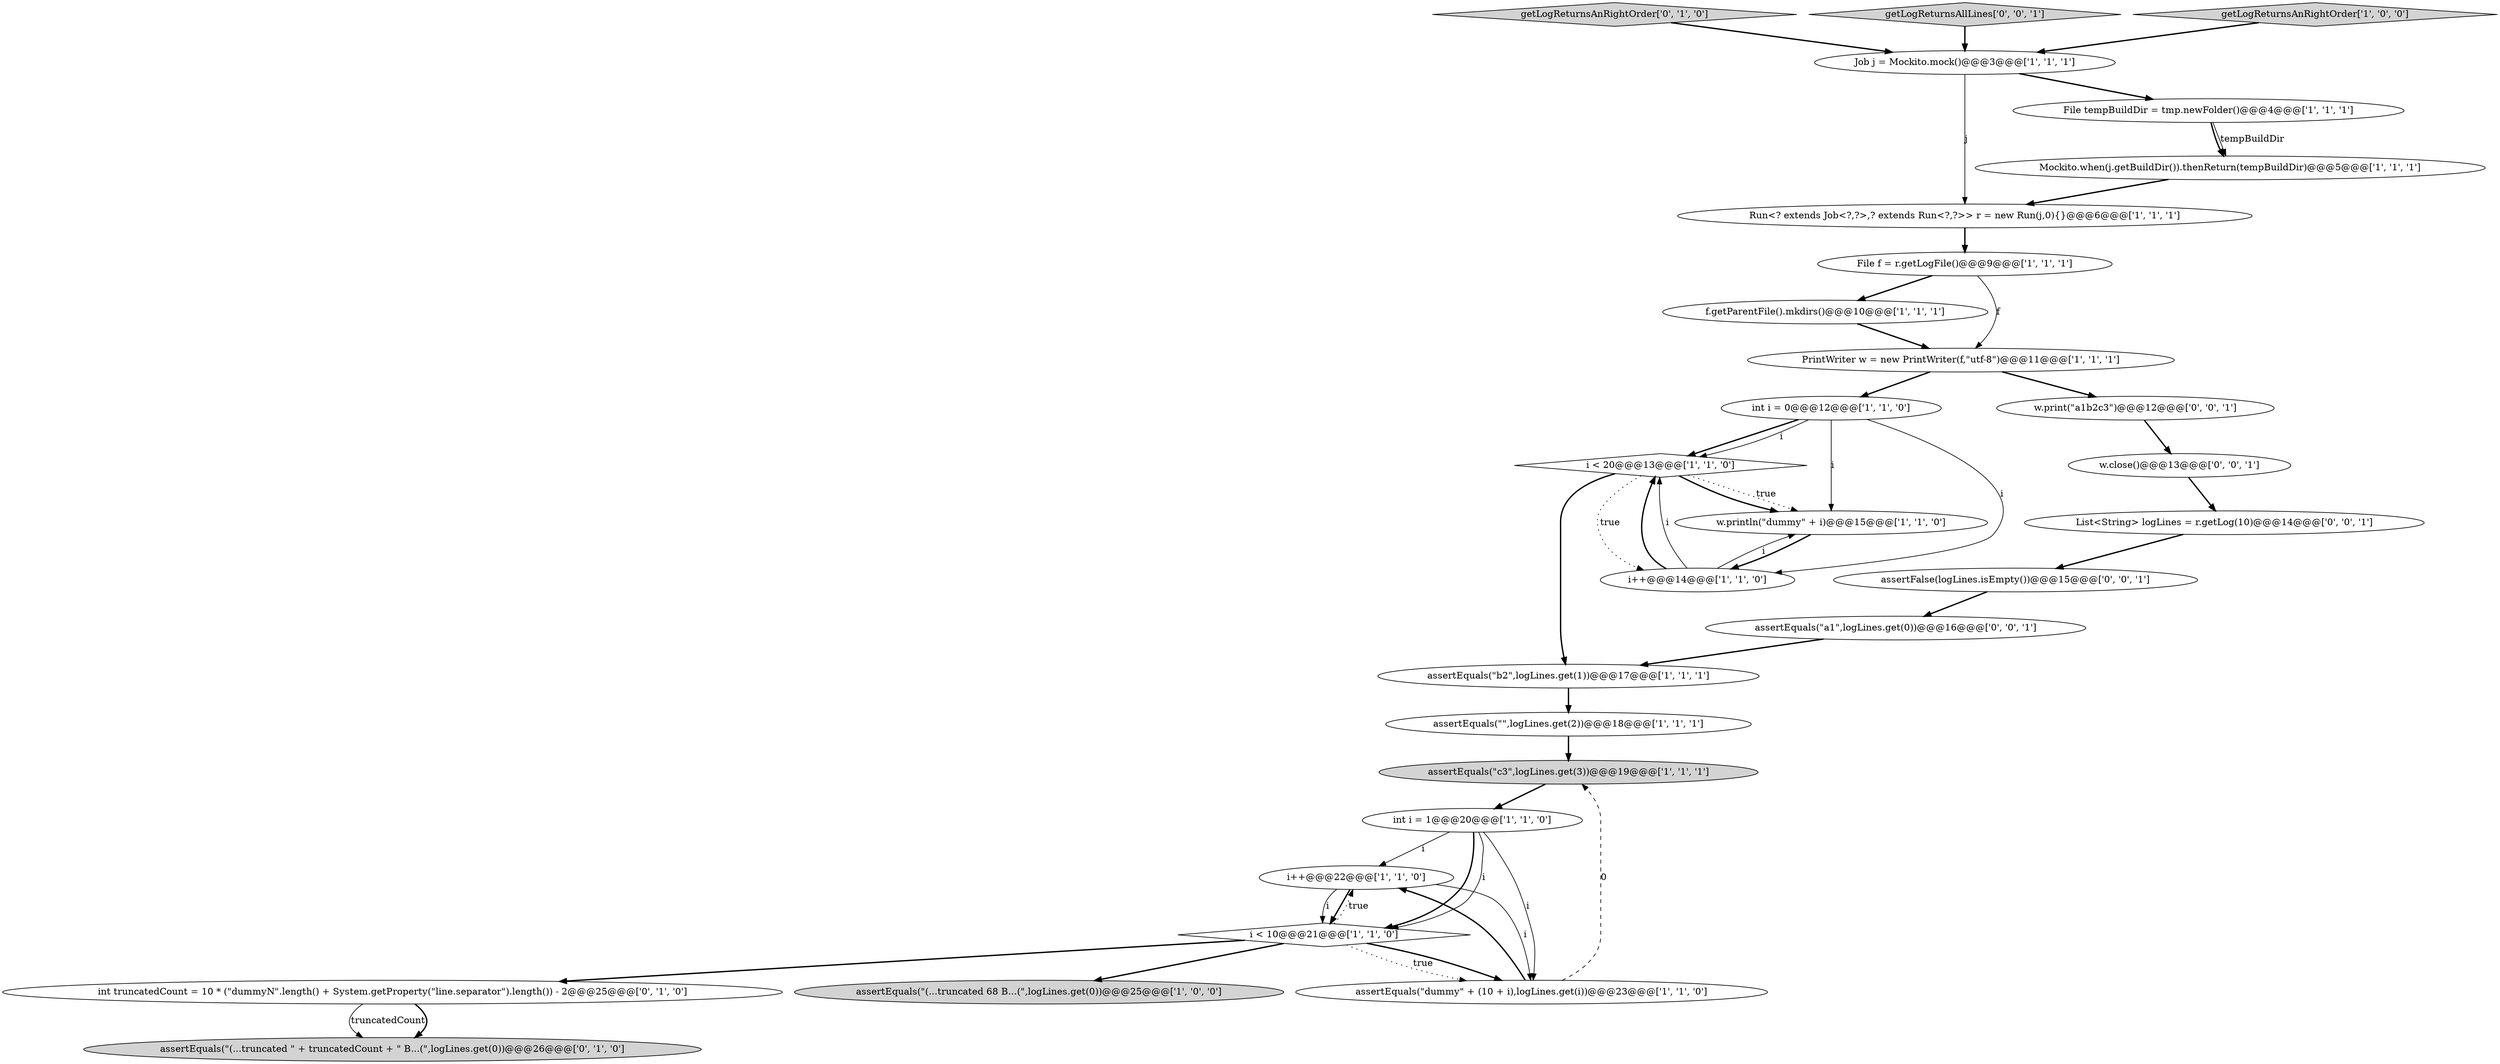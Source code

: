 digraph {
25 [style = filled, label = "List<String> logLines = r.getLog(10)@@@14@@@['0', '0', '1']", fillcolor = white, shape = ellipse image = "AAA0AAABBB3BBB"];
23 [style = filled, label = "w.print(\"a1b2c3\")@@@12@@@['0', '0', '1']", fillcolor = white, shape = ellipse image = "AAA0AAABBB3BBB"];
12 [style = filled, label = "Job j = Mockito.mock()@@@3@@@['1', '1', '1']", fillcolor = white, shape = ellipse image = "AAA0AAABBB1BBB"];
20 [style = filled, label = "assertEquals(\"(...truncated \" + truncatedCount + \" B...(\",logLines.get(0))@@@26@@@['0', '1', '0']", fillcolor = lightgray, shape = ellipse image = "AAA1AAABBB2BBB"];
9 [style = filled, label = "Mockito.when(j.getBuildDir()).thenReturn(tempBuildDir)@@@5@@@['1', '1', '1']", fillcolor = white, shape = ellipse image = "AAA0AAABBB1BBB"];
0 [style = filled, label = "Run<? extends Job<?,?>,? extends Run<?,?>> r = new Run(j,0){}@@@6@@@['1', '1', '1']", fillcolor = white, shape = ellipse image = "AAA0AAABBB1BBB"];
11 [style = filled, label = "f.getParentFile().mkdirs()@@@10@@@['1', '1', '1']", fillcolor = white, shape = ellipse image = "AAA0AAABBB1BBB"];
5 [style = filled, label = "w.println(\"dummy\" + i)@@@15@@@['1', '1', '0']", fillcolor = white, shape = ellipse image = "AAA0AAABBB1BBB"];
22 [style = filled, label = "getLogReturnsAnRightOrder['0', '1', '0']", fillcolor = lightgray, shape = diamond image = "AAA0AAABBB2BBB"];
27 [style = filled, label = "w.close()@@@13@@@['0', '0', '1']", fillcolor = white, shape = ellipse image = "AAA0AAABBB3BBB"];
17 [style = filled, label = "i++@@@22@@@['1', '1', '0']", fillcolor = white, shape = ellipse image = "AAA0AAABBB1BBB"];
28 [style = filled, label = "getLogReturnsAllLines['0', '0', '1']", fillcolor = lightgray, shape = diamond image = "AAA0AAABBB3BBB"];
2 [style = filled, label = "assertEquals(\"c3\",logLines.get(3))@@@19@@@['1', '1', '1']", fillcolor = lightgray, shape = ellipse image = "AAA0AAABBB1BBB"];
16 [style = filled, label = "i < 10@@@21@@@['1', '1', '0']", fillcolor = white, shape = diamond image = "AAA0AAABBB1BBB"];
3 [style = filled, label = "File tempBuildDir = tmp.newFolder()@@@4@@@['1', '1', '1']", fillcolor = white, shape = ellipse image = "AAA0AAABBB1BBB"];
13 [style = filled, label = "assertEquals(\"dummy\" + (10 + i),logLines.get(i))@@@23@@@['1', '1', '0']", fillcolor = white, shape = ellipse image = "AAA0AAABBB1BBB"];
10 [style = filled, label = "assertEquals(\"b2\",logLines.get(1))@@@17@@@['1', '1', '1']", fillcolor = white, shape = ellipse image = "AAA0AAABBB1BBB"];
6 [style = filled, label = "i < 20@@@13@@@['1', '1', '0']", fillcolor = white, shape = diamond image = "AAA0AAABBB1BBB"];
15 [style = filled, label = "File f = r.getLogFile()@@@9@@@['1', '1', '1']", fillcolor = white, shape = ellipse image = "AAA0AAABBB1BBB"];
19 [style = filled, label = "assertEquals(\"\",logLines.get(2))@@@18@@@['1', '1', '1']", fillcolor = white, shape = ellipse image = "AAA0AAABBB1BBB"];
21 [style = filled, label = "int truncatedCount = 10 * (\"dummyN\".length() + System.getProperty(\"line.separator\").length()) - 2@@@25@@@['0', '1', '0']", fillcolor = white, shape = ellipse image = "AAA0AAABBB2BBB"];
8 [style = filled, label = "assertEquals(\"(...truncated 68 B...(\",logLines.get(0))@@@25@@@['1', '0', '0']", fillcolor = lightgray, shape = ellipse image = "AAA0AAABBB1BBB"];
14 [style = filled, label = "getLogReturnsAnRightOrder['1', '0', '0']", fillcolor = lightgray, shape = diamond image = "AAA0AAABBB1BBB"];
4 [style = filled, label = "int i = 0@@@12@@@['1', '1', '0']", fillcolor = white, shape = ellipse image = "AAA0AAABBB1BBB"];
18 [style = filled, label = "PrintWriter w = new PrintWriter(f,\"utf-8\")@@@11@@@['1', '1', '1']", fillcolor = white, shape = ellipse image = "AAA0AAABBB1BBB"];
7 [style = filled, label = "i++@@@14@@@['1', '1', '0']", fillcolor = white, shape = ellipse image = "AAA0AAABBB1BBB"];
1 [style = filled, label = "int i = 1@@@20@@@['1', '1', '0']", fillcolor = white, shape = ellipse image = "AAA0AAABBB1BBB"];
26 [style = filled, label = "assertFalse(logLines.isEmpty())@@@15@@@['0', '0', '1']", fillcolor = white, shape = ellipse image = "AAA0AAABBB3BBB"];
24 [style = filled, label = "assertEquals(\"a1\",logLines.get(0))@@@16@@@['0', '0', '1']", fillcolor = white, shape = ellipse image = "AAA0AAABBB3BBB"];
4->6 [style = bold, label=""];
26->24 [style = bold, label=""];
1->13 [style = solid, label="i"];
17->16 [style = solid, label="i"];
27->25 [style = bold, label=""];
28->12 [style = bold, label=""];
17->13 [style = solid, label="i"];
6->7 [style = dotted, label="true"];
15->18 [style = solid, label="f"];
13->17 [style = bold, label=""];
4->6 [style = solid, label="i"];
25->26 [style = bold, label=""];
7->6 [style = bold, label=""];
16->8 [style = bold, label=""];
12->0 [style = solid, label="j"];
14->12 [style = bold, label=""];
11->18 [style = bold, label=""];
9->0 [style = bold, label=""];
16->13 [style = dotted, label="true"];
16->13 [style = bold, label=""];
24->10 [style = bold, label=""];
4->7 [style = solid, label="i"];
10->19 [style = bold, label=""];
4->5 [style = solid, label="i"];
6->10 [style = bold, label=""];
6->5 [style = dotted, label="true"];
16->21 [style = bold, label=""];
0->15 [style = bold, label=""];
21->20 [style = solid, label="truncatedCount"];
21->20 [style = bold, label=""];
15->11 [style = bold, label=""];
12->3 [style = bold, label=""];
1->17 [style = solid, label="i"];
3->9 [style = bold, label=""];
2->1 [style = bold, label=""];
6->5 [style = bold, label=""];
3->9 [style = solid, label="tempBuildDir"];
13->2 [style = dashed, label="0"];
19->2 [style = bold, label=""];
22->12 [style = bold, label=""];
1->16 [style = bold, label=""];
16->17 [style = dotted, label="true"];
17->16 [style = bold, label=""];
1->16 [style = solid, label="i"];
7->5 [style = solid, label="i"];
5->7 [style = bold, label=""];
18->4 [style = bold, label=""];
18->23 [style = bold, label=""];
23->27 [style = bold, label=""];
7->6 [style = solid, label="i"];
}
